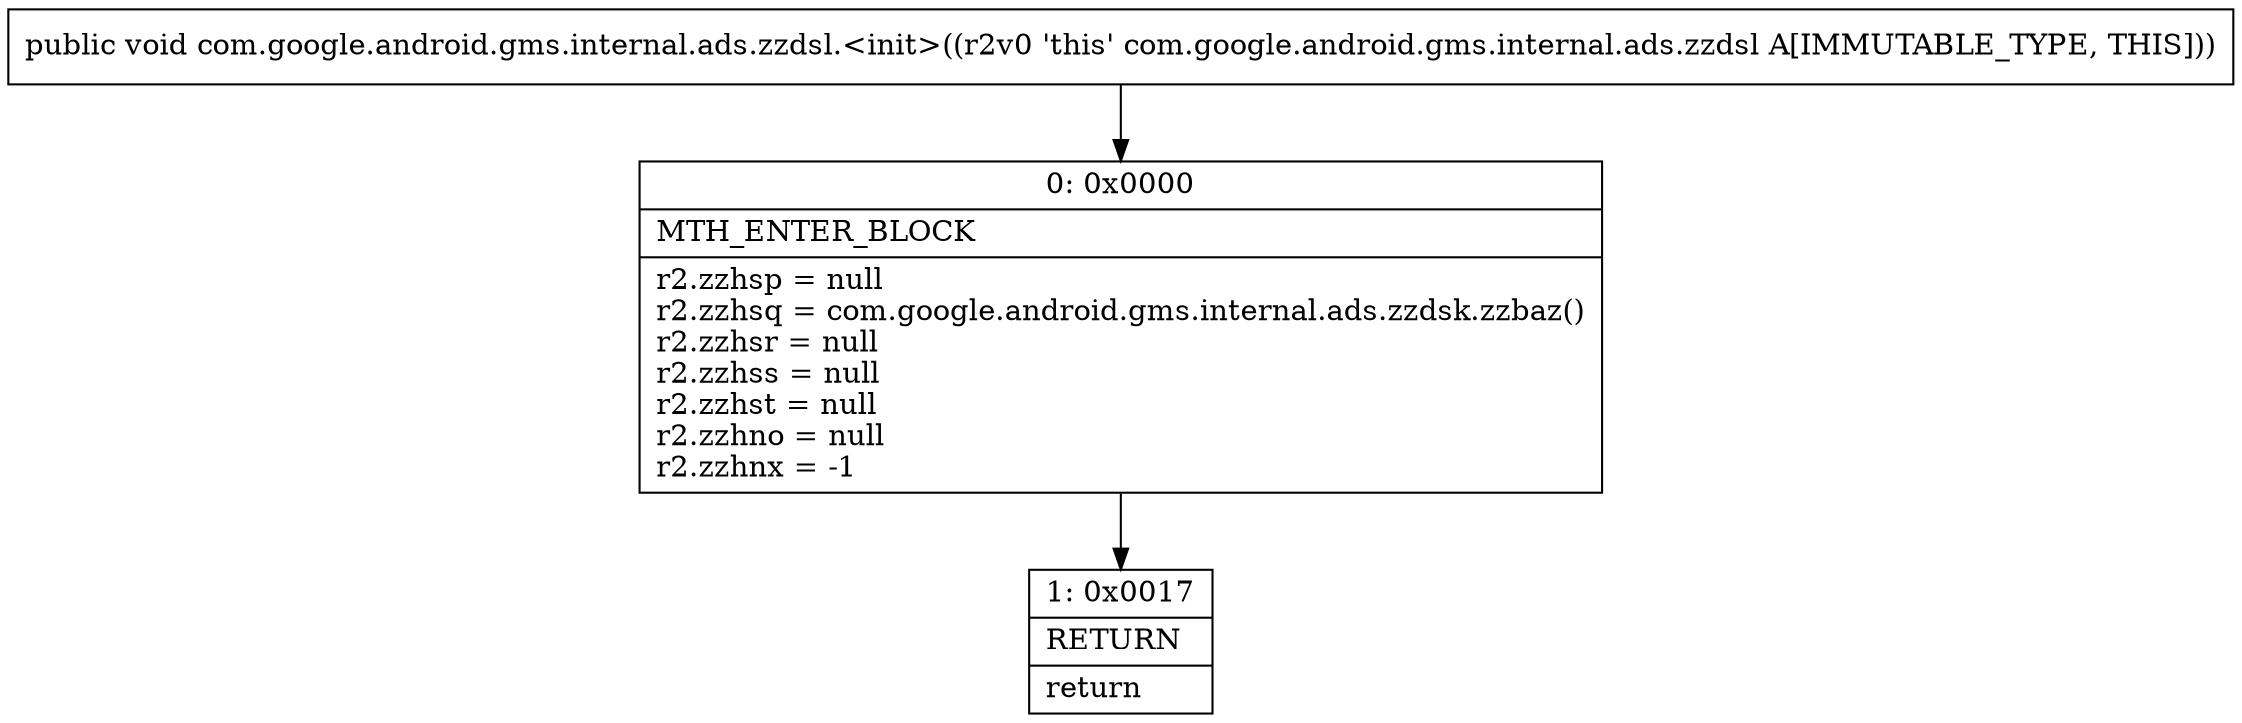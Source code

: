 digraph "CFG forcom.google.android.gms.internal.ads.zzdsl.\<init\>()V" {
Node_0 [shape=record,label="{0\:\ 0x0000|MTH_ENTER_BLOCK\l|r2.zzhsp = null\lr2.zzhsq = com.google.android.gms.internal.ads.zzdsk.zzbaz()\lr2.zzhsr = null\lr2.zzhss = null\lr2.zzhst = null\lr2.zzhno = null\lr2.zzhnx = \-1\l}"];
Node_1 [shape=record,label="{1\:\ 0x0017|RETURN\l|return\l}"];
MethodNode[shape=record,label="{public void com.google.android.gms.internal.ads.zzdsl.\<init\>((r2v0 'this' com.google.android.gms.internal.ads.zzdsl A[IMMUTABLE_TYPE, THIS])) }"];
MethodNode -> Node_0;
Node_0 -> Node_1;
}


